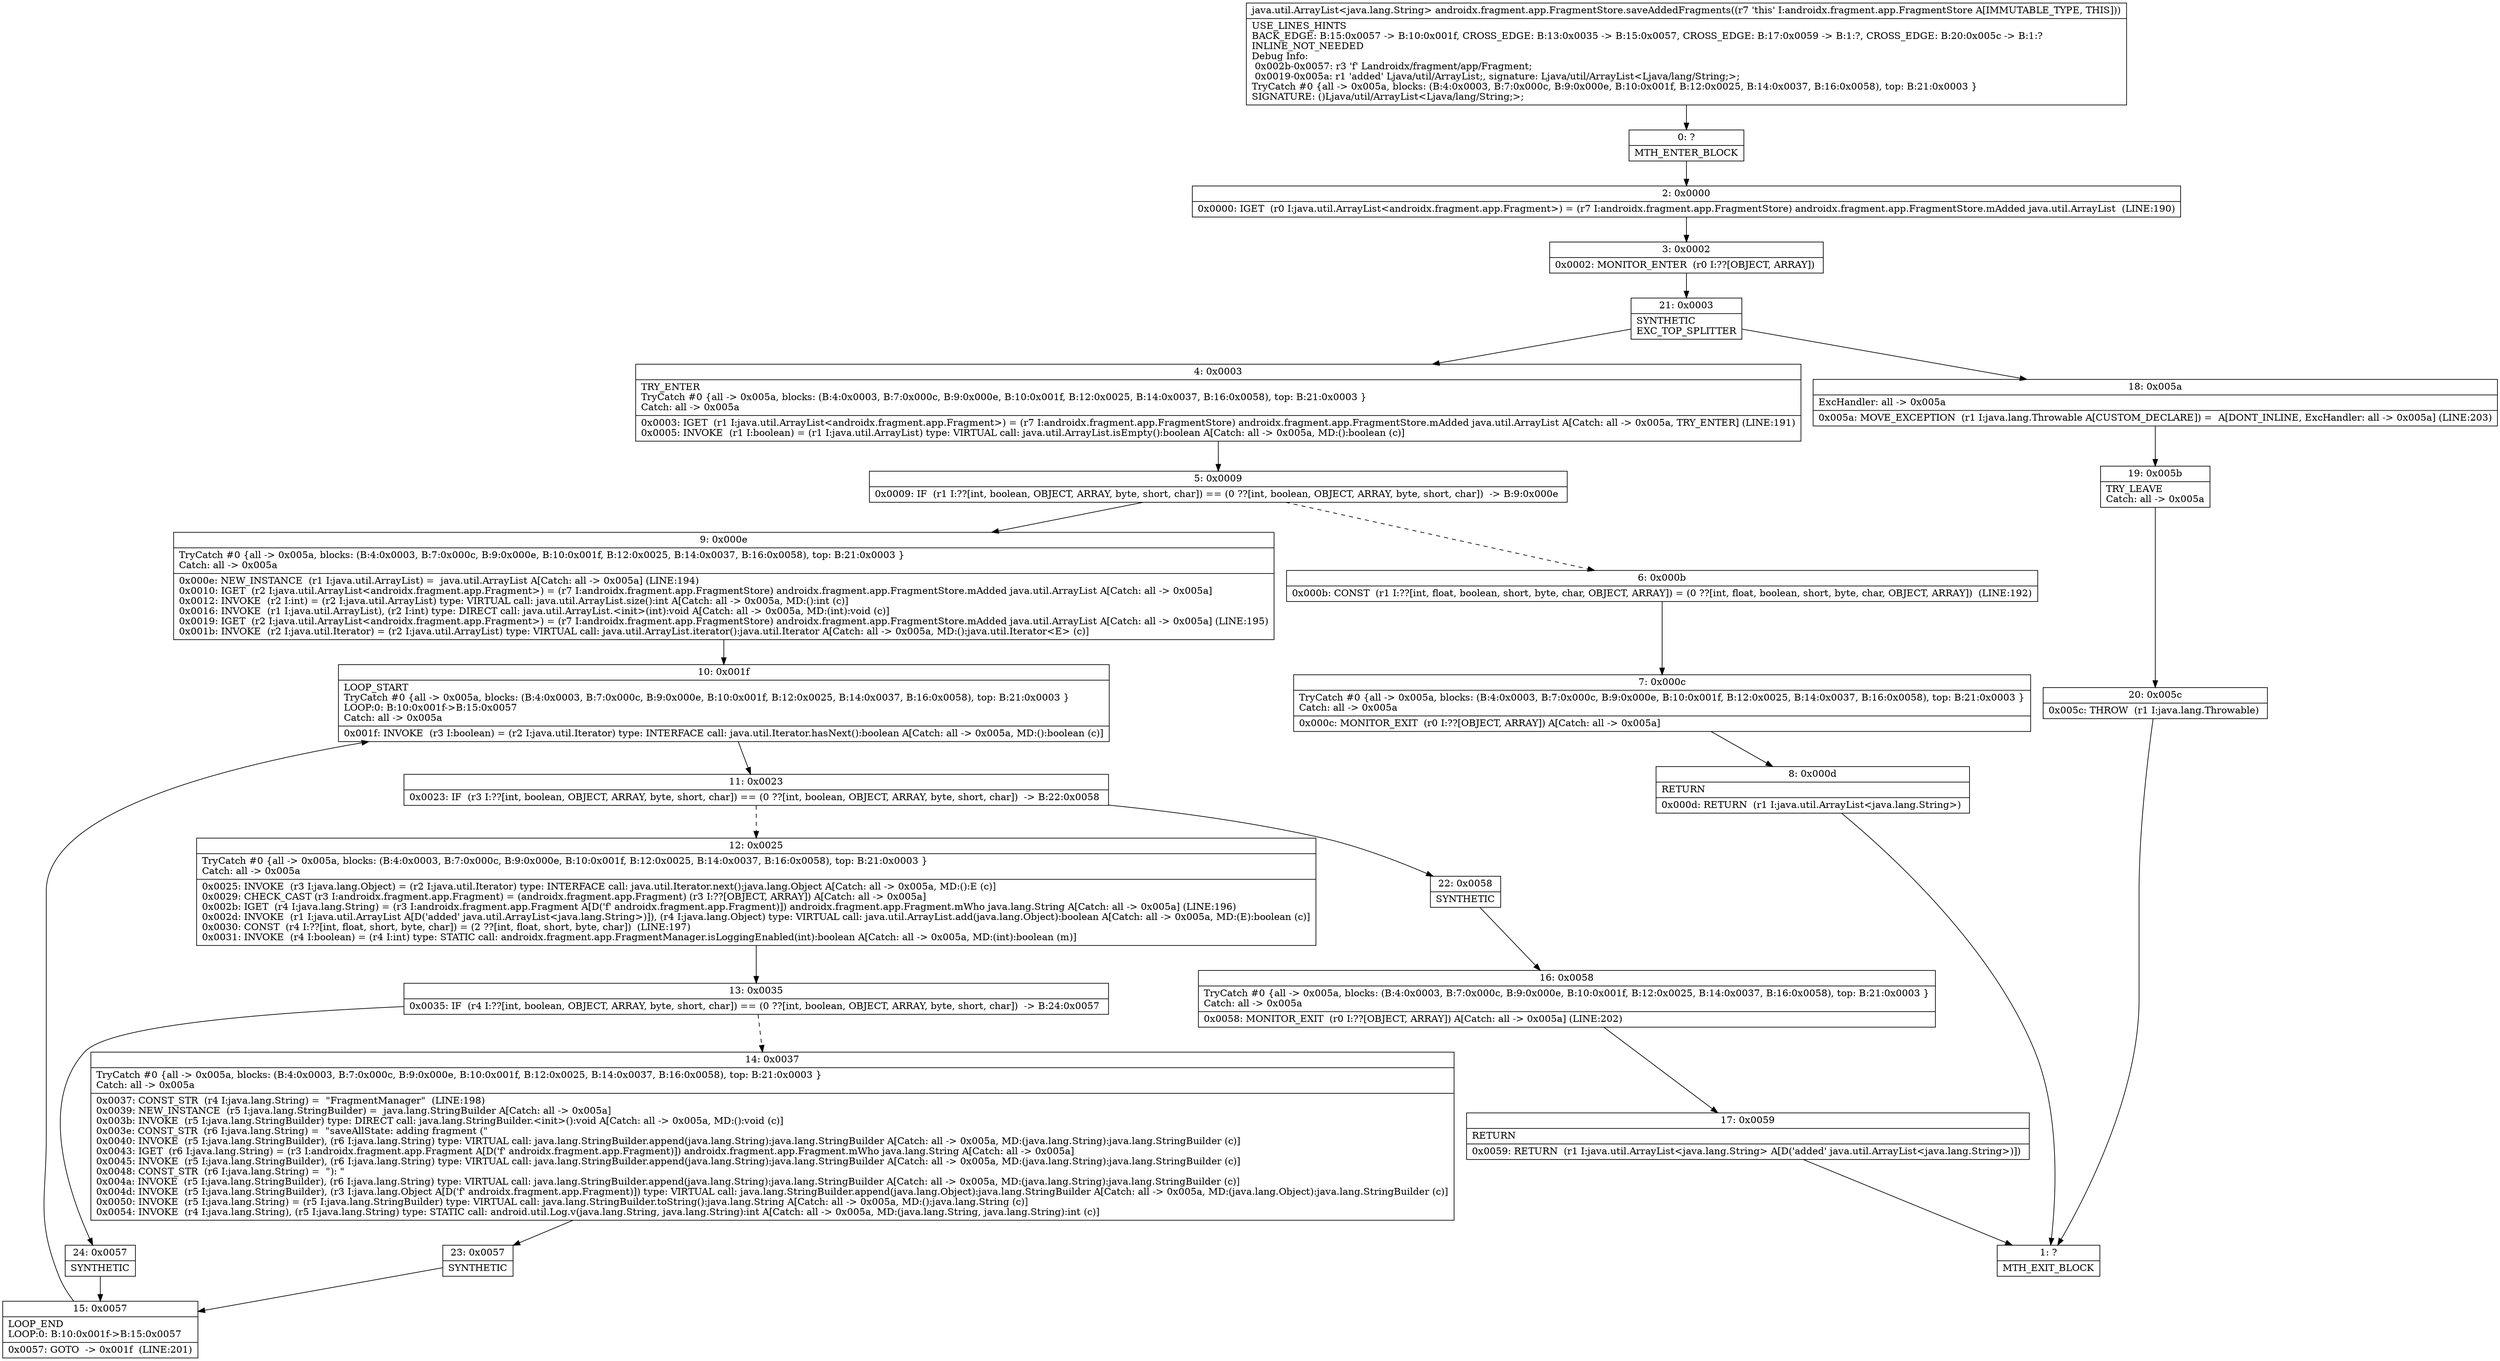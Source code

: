 digraph "CFG forandroidx.fragment.app.FragmentStore.saveAddedFragments()Ljava\/util\/ArrayList;" {
Node_0 [shape=record,label="{0\:\ ?|MTH_ENTER_BLOCK\l}"];
Node_2 [shape=record,label="{2\:\ 0x0000|0x0000: IGET  (r0 I:java.util.ArrayList\<androidx.fragment.app.Fragment\>) = (r7 I:androidx.fragment.app.FragmentStore) androidx.fragment.app.FragmentStore.mAdded java.util.ArrayList  (LINE:190)\l}"];
Node_3 [shape=record,label="{3\:\ 0x0002|0x0002: MONITOR_ENTER  (r0 I:??[OBJECT, ARRAY]) \l}"];
Node_21 [shape=record,label="{21\:\ 0x0003|SYNTHETIC\lEXC_TOP_SPLITTER\l}"];
Node_4 [shape=record,label="{4\:\ 0x0003|TRY_ENTER\lTryCatch #0 \{all \-\> 0x005a, blocks: (B:4:0x0003, B:7:0x000c, B:9:0x000e, B:10:0x001f, B:12:0x0025, B:14:0x0037, B:16:0x0058), top: B:21:0x0003 \}\lCatch: all \-\> 0x005a\l|0x0003: IGET  (r1 I:java.util.ArrayList\<androidx.fragment.app.Fragment\>) = (r7 I:androidx.fragment.app.FragmentStore) androidx.fragment.app.FragmentStore.mAdded java.util.ArrayList A[Catch: all \-\> 0x005a, TRY_ENTER] (LINE:191)\l0x0005: INVOKE  (r1 I:boolean) = (r1 I:java.util.ArrayList) type: VIRTUAL call: java.util.ArrayList.isEmpty():boolean A[Catch: all \-\> 0x005a, MD:():boolean (c)]\l}"];
Node_5 [shape=record,label="{5\:\ 0x0009|0x0009: IF  (r1 I:??[int, boolean, OBJECT, ARRAY, byte, short, char]) == (0 ??[int, boolean, OBJECT, ARRAY, byte, short, char])  \-\> B:9:0x000e \l}"];
Node_6 [shape=record,label="{6\:\ 0x000b|0x000b: CONST  (r1 I:??[int, float, boolean, short, byte, char, OBJECT, ARRAY]) = (0 ??[int, float, boolean, short, byte, char, OBJECT, ARRAY])  (LINE:192)\l}"];
Node_7 [shape=record,label="{7\:\ 0x000c|TryCatch #0 \{all \-\> 0x005a, blocks: (B:4:0x0003, B:7:0x000c, B:9:0x000e, B:10:0x001f, B:12:0x0025, B:14:0x0037, B:16:0x0058), top: B:21:0x0003 \}\lCatch: all \-\> 0x005a\l|0x000c: MONITOR_EXIT  (r0 I:??[OBJECT, ARRAY]) A[Catch: all \-\> 0x005a]\l}"];
Node_8 [shape=record,label="{8\:\ 0x000d|RETURN\l|0x000d: RETURN  (r1 I:java.util.ArrayList\<java.lang.String\>) \l}"];
Node_1 [shape=record,label="{1\:\ ?|MTH_EXIT_BLOCK\l}"];
Node_9 [shape=record,label="{9\:\ 0x000e|TryCatch #0 \{all \-\> 0x005a, blocks: (B:4:0x0003, B:7:0x000c, B:9:0x000e, B:10:0x001f, B:12:0x0025, B:14:0x0037, B:16:0x0058), top: B:21:0x0003 \}\lCatch: all \-\> 0x005a\l|0x000e: NEW_INSTANCE  (r1 I:java.util.ArrayList) =  java.util.ArrayList A[Catch: all \-\> 0x005a] (LINE:194)\l0x0010: IGET  (r2 I:java.util.ArrayList\<androidx.fragment.app.Fragment\>) = (r7 I:androidx.fragment.app.FragmentStore) androidx.fragment.app.FragmentStore.mAdded java.util.ArrayList A[Catch: all \-\> 0x005a]\l0x0012: INVOKE  (r2 I:int) = (r2 I:java.util.ArrayList) type: VIRTUAL call: java.util.ArrayList.size():int A[Catch: all \-\> 0x005a, MD:():int (c)]\l0x0016: INVOKE  (r1 I:java.util.ArrayList), (r2 I:int) type: DIRECT call: java.util.ArrayList.\<init\>(int):void A[Catch: all \-\> 0x005a, MD:(int):void (c)]\l0x0019: IGET  (r2 I:java.util.ArrayList\<androidx.fragment.app.Fragment\>) = (r7 I:androidx.fragment.app.FragmentStore) androidx.fragment.app.FragmentStore.mAdded java.util.ArrayList A[Catch: all \-\> 0x005a] (LINE:195)\l0x001b: INVOKE  (r2 I:java.util.Iterator) = (r2 I:java.util.ArrayList) type: VIRTUAL call: java.util.ArrayList.iterator():java.util.Iterator A[Catch: all \-\> 0x005a, MD:():java.util.Iterator\<E\> (c)]\l}"];
Node_10 [shape=record,label="{10\:\ 0x001f|LOOP_START\lTryCatch #0 \{all \-\> 0x005a, blocks: (B:4:0x0003, B:7:0x000c, B:9:0x000e, B:10:0x001f, B:12:0x0025, B:14:0x0037, B:16:0x0058), top: B:21:0x0003 \}\lLOOP:0: B:10:0x001f\-\>B:15:0x0057\lCatch: all \-\> 0x005a\l|0x001f: INVOKE  (r3 I:boolean) = (r2 I:java.util.Iterator) type: INTERFACE call: java.util.Iterator.hasNext():boolean A[Catch: all \-\> 0x005a, MD:():boolean (c)]\l}"];
Node_11 [shape=record,label="{11\:\ 0x0023|0x0023: IF  (r3 I:??[int, boolean, OBJECT, ARRAY, byte, short, char]) == (0 ??[int, boolean, OBJECT, ARRAY, byte, short, char])  \-\> B:22:0x0058 \l}"];
Node_12 [shape=record,label="{12\:\ 0x0025|TryCatch #0 \{all \-\> 0x005a, blocks: (B:4:0x0003, B:7:0x000c, B:9:0x000e, B:10:0x001f, B:12:0x0025, B:14:0x0037, B:16:0x0058), top: B:21:0x0003 \}\lCatch: all \-\> 0x005a\l|0x0025: INVOKE  (r3 I:java.lang.Object) = (r2 I:java.util.Iterator) type: INTERFACE call: java.util.Iterator.next():java.lang.Object A[Catch: all \-\> 0x005a, MD:():E (c)]\l0x0029: CHECK_CAST (r3 I:androidx.fragment.app.Fragment) = (androidx.fragment.app.Fragment) (r3 I:??[OBJECT, ARRAY]) A[Catch: all \-\> 0x005a]\l0x002b: IGET  (r4 I:java.lang.String) = (r3 I:androidx.fragment.app.Fragment A[D('f' androidx.fragment.app.Fragment)]) androidx.fragment.app.Fragment.mWho java.lang.String A[Catch: all \-\> 0x005a] (LINE:196)\l0x002d: INVOKE  (r1 I:java.util.ArrayList A[D('added' java.util.ArrayList\<java.lang.String\>)]), (r4 I:java.lang.Object) type: VIRTUAL call: java.util.ArrayList.add(java.lang.Object):boolean A[Catch: all \-\> 0x005a, MD:(E):boolean (c)]\l0x0030: CONST  (r4 I:??[int, float, short, byte, char]) = (2 ??[int, float, short, byte, char])  (LINE:197)\l0x0031: INVOKE  (r4 I:boolean) = (r4 I:int) type: STATIC call: androidx.fragment.app.FragmentManager.isLoggingEnabled(int):boolean A[Catch: all \-\> 0x005a, MD:(int):boolean (m)]\l}"];
Node_13 [shape=record,label="{13\:\ 0x0035|0x0035: IF  (r4 I:??[int, boolean, OBJECT, ARRAY, byte, short, char]) == (0 ??[int, boolean, OBJECT, ARRAY, byte, short, char])  \-\> B:24:0x0057 \l}"];
Node_14 [shape=record,label="{14\:\ 0x0037|TryCatch #0 \{all \-\> 0x005a, blocks: (B:4:0x0003, B:7:0x000c, B:9:0x000e, B:10:0x001f, B:12:0x0025, B:14:0x0037, B:16:0x0058), top: B:21:0x0003 \}\lCatch: all \-\> 0x005a\l|0x0037: CONST_STR  (r4 I:java.lang.String) =  \"FragmentManager\"  (LINE:198)\l0x0039: NEW_INSTANCE  (r5 I:java.lang.StringBuilder) =  java.lang.StringBuilder A[Catch: all \-\> 0x005a]\l0x003b: INVOKE  (r5 I:java.lang.StringBuilder) type: DIRECT call: java.lang.StringBuilder.\<init\>():void A[Catch: all \-\> 0x005a, MD:():void (c)]\l0x003e: CONST_STR  (r6 I:java.lang.String) =  \"saveAllState: adding fragment (\" \l0x0040: INVOKE  (r5 I:java.lang.StringBuilder), (r6 I:java.lang.String) type: VIRTUAL call: java.lang.StringBuilder.append(java.lang.String):java.lang.StringBuilder A[Catch: all \-\> 0x005a, MD:(java.lang.String):java.lang.StringBuilder (c)]\l0x0043: IGET  (r6 I:java.lang.String) = (r3 I:androidx.fragment.app.Fragment A[D('f' androidx.fragment.app.Fragment)]) androidx.fragment.app.Fragment.mWho java.lang.String A[Catch: all \-\> 0x005a]\l0x0045: INVOKE  (r5 I:java.lang.StringBuilder), (r6 I:java.lang.String) type: VIRTUAL call: java.lang.StringBuilder.append(java.lang.String):java.lang.StringBuilder A[Catch: all \-\> 0x005a, MD:(java.lang.String):java.lang.StringBuilder (c)]\l0x0048: CONST_STR  (r6 I:java.lang.String) =  \"): \" \l0x004a: INVOKE  (r5 I:java.lang.StringBuilder), (r6 I:java.lang.String) type: VIRTUAL call: java.lang.StringBuilder.append(java.lang.String):java.lang.StringBuilder A[Catch: all \-\> 0x005a, MD:(java.lang.String):java.lang.StringBuilder (c)]\l0x004d: INVOKE  (r5 I:java.lang.StringBuilder), (r3 I:java.lang.Object A[D('f' androidx.fragment.app.Fragment)]) type: VIRTUAL call: java.lang.StringBuilder.append(java.lang.Object):java.lang.StringBuilder A[Catch: all \-\> 0x005a, MD:(java.lang.Object):java.lang.StringBuilder (c)]\l0x0050: INVOKE  (r5 I:java.lang.String) = (r5 I:java.lang.StringBuilder) type: VIRTUAL call: java.lang.StringBuilder.toString():java.lang.String A[Catch: all \-\> 0x005a, MD:():java.lang.String (c)]\l0x0054: INVOKE  (r4 I:java.lang.String), (r5 I:java.lang.String) type: STATIC call: android.util.Log.v(java.lang.String, java.lang.String):int A[Catch: all \-\> 0x005a, MD:(java.lang.String, java.lang.String):int (c)]\l}"];
Node_23 [shape=record,label="{23\:\ 0x0057|SYNTHETIC\l}"];
Node_15 [shape=record,label="{15\:\ 0x0057|LOOP_END\lLOOP:0: B:10:0x001f\-\>B:15:0x0057\l|0x0057: GOTO  \-\> 0x001f  (LINE:201)\l}"];
Node_24 [shape=record,label="{24\:\ 0x0057|SYNTHETIC\l}"];
Node_22 [shape=record,label="{22\:\ 0x0058|SYNTHETIC\l}"];
Node_16 [shape=record,label="{16\:\ 0x0058|TryCatch #0 \{all \-\> 0x005a, blocks: (B:4:0x0003, B:7:0x000c, B:9:0x000e, B:10:0x001f, B:12:0x0025, B:14:0x0037, B:16:0x0058), top: B:21:0x0003 \}\lCatch: all \-\> 0x005a\l|0x0058: MONITOR_EXIT  (r0 I:??[OBJECT, ARRAY]) A[Catch: all \-\> 0x005a] (LINE:202)\l}"];
Node_17 [shape=record,label="{17\:\ 0x0059|RETURN\l|0x0059: RETURN  (r1 I:java.util.ArrayList\<java.lang.String\> A[D('added' java.util.ArrayList\<java.lang.String\>)]) \l}"];
Node_18 [shape=record,label="{18\:\ 0x005a|ExcHandler: all \-\> 0x005a\l|0x005a: MOVE_EXCEPTION  (r1 I:java.lang.Throwable A[CUSTOM_DECLARE]) =  A[DONT_INLINE, ExcHandler: all \-\> 0x005a] (LINE:203)\l}"];
Node_19 [shape=record,label="{19\:\ 0x005b|TRY_LEAVE\lCatch: all \-\> 0x005a\l}"];
Node_20 [shape=record,label="{20\:\ 0x005c|0x005c: THROW  (r1 I:java.lang.Throwable) \l}"];
MethodNode[shape=record,label="{java.util.ArrayList\<java.lang.String\> androidx.fragment.app.FragmentStore.saveAddedFragments((r7 'this' I:androidx.fragment.app.FragmentStore A[IMMUTABLE_TYPE, THIS]))  | USE_LINES_HINTS\lBACK_EDGE: B:15:0x0057 \-\> B:10:0x001f, CROSS_EDGE: B:13:0x0035 \-\> B:15:0x0057, CROSS_EDGE: B:17:0x0059 \-\> B:1:?, CROSS_EDGE: B:20:0x005c \-\> B:1:?\lINLINE_NOT_NEEDED\lDebug Info:\l  0x002b\-0x0057: r3 'f' Landroidx\/fragment\/app\/Fragment;\l  0x0019\-0x005a: r1 'added' Ljava\/util\/ArrayList;, signature: Ljava\/util\/ArrayList\<Ljava\/lang\/String;\>;\lTryCatch #0 \{all \-\> 0x005a, blocks: (B:4:0x0003, B:7:0x000c, B:9:0x000e, B:10:0x001f, B:12:0x0025, B:14:0x0037, B:16:0x0058), top: B:21:0x0003 \}\lSIGNATURE: ()Ljava\/util\/ArrayList\<Ljava\/lang\/String;\>;\l}"];
MethodNode -> Node_0;Node_0 -> Node_2;
Node_2 -> Node_3;
Node_3 -> Node_21;
Node_21 -> Node_4;
Node_21 -> Node_18;
Node_4 -> Node_5;
Node_5 -> Node_6[style=dashed];
Node_5 -> Node_9;
Node_6 -> Node_7;
Node_7 -> Node_8;
Node_8 -> Node_1;
Node_9 -> Node_10;
Node_10 -> Node_11;
Node_11 -> Node_12[style=dashed];
Node_11 -> Node_22;
Node_12 -> Node_13;
Node_13 -> Node_14[style=dashed];
Node_13 -> Node_24;
Node_14 -> Node_23;
Node_23 -> Node_15;
Node_15 -> Node_10;
Node_24 -> Node_15;
Node_22 -> Node_16;
Node_16 -> Node_17;
Node_17 -> Node_1;
Node_18 -> Node_19;
Node_19 -> Node_20;
Node_20 -> Node_1;
}

